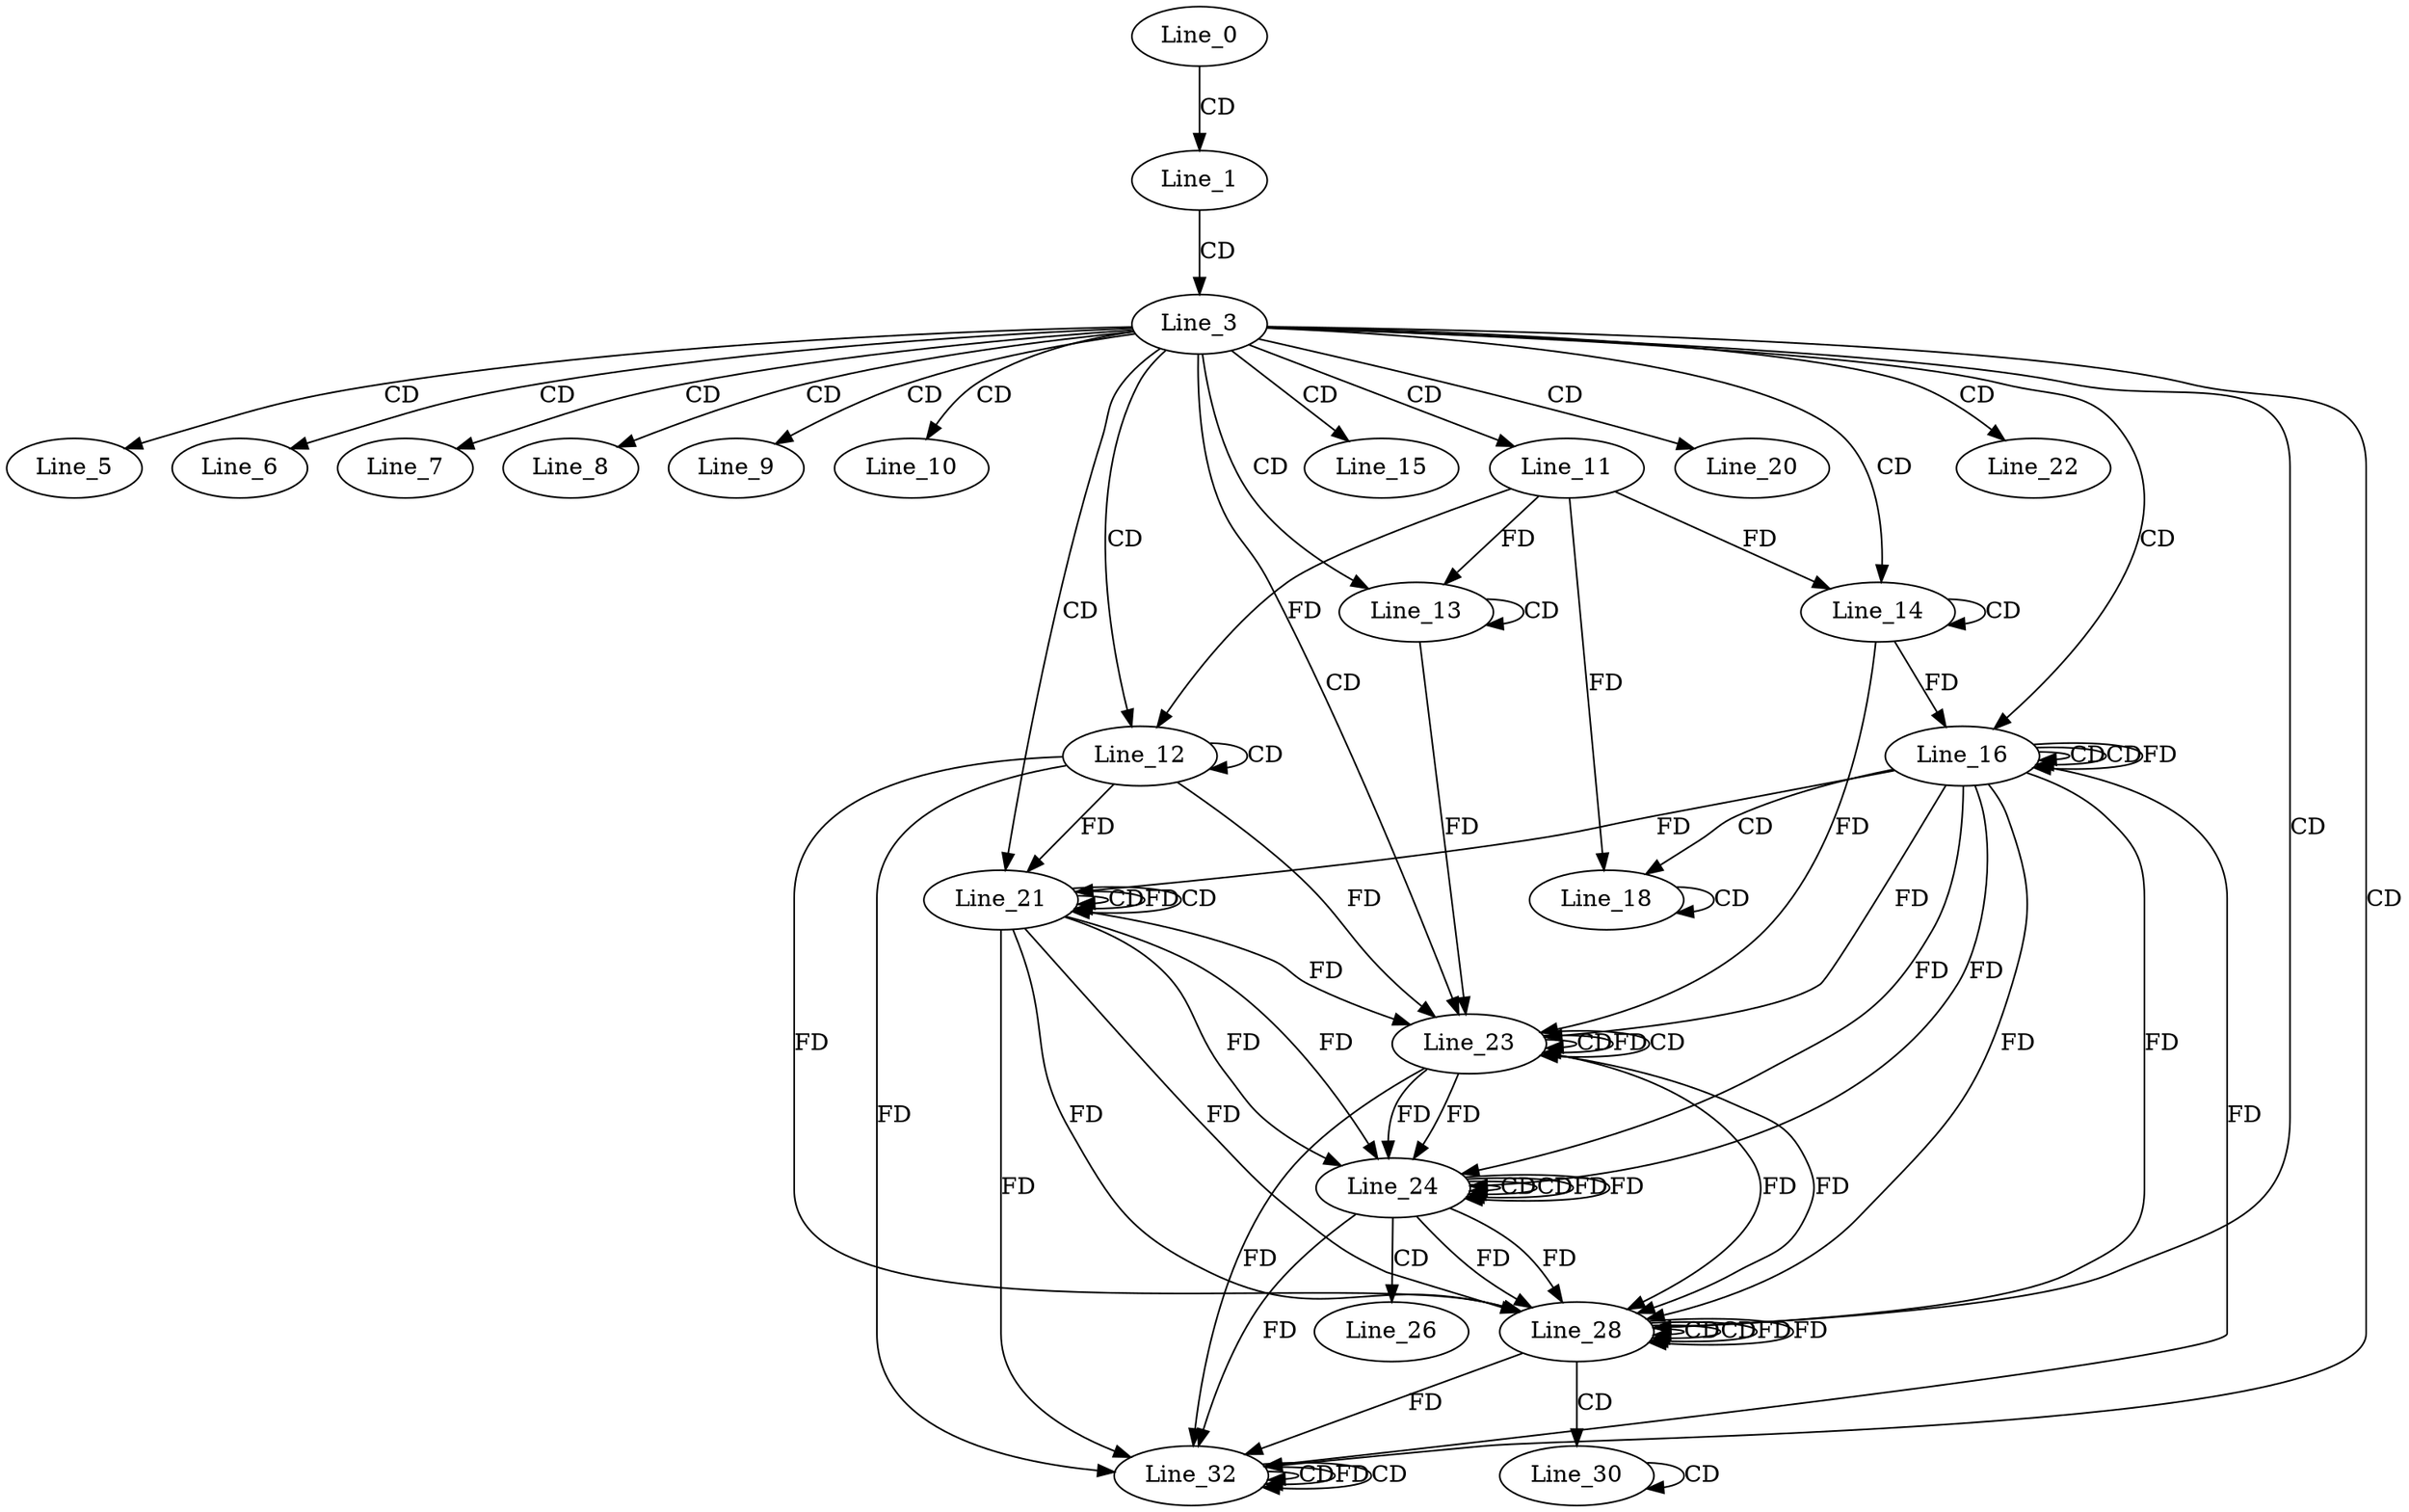 digraph G {
  Line_0;
  Line_1;
  Line_3;
  Line_5;
  Line_6;
  Line_7;
  Line_8;
  Line_9;
  Line_10;
  Line_11;
  Line_12;
  Line_12;
  Line_13;
  Line_13;
  Line_14;
  Line_14;
  Line_15;
  Line_16;
  Line_16;
  Line_16;
  Line_18;
  Line_18;
  Line_20;
  Line_21;
  Line_21;
  Line_21;
  Line_21;
  Line_22;
  Line_23;
  Line_23;
  Line_23;
  Line_23;
  Line_24;
  Line_24;
  Line_24;
  Line_26;
  Line_28;
  Line_28;
  Line_28;
  Line_30;
  Line_30;
  Line_32;
  Line_32;
  Line_32;
  Line_32;
  Line_0 -> Line_1 [ label="CD" ];
  Line_1 -> Line_3 [ label="CD" ];
  Line_3 -> Line_5 [ label="CD" ];
  Line_3 -> Line_6 [ label="CD" ];
  Line_3 -> Line_7 [ label="CD" ];
  Line_3 -> Line_8 [ label="CD" ];
  Line_3 -> Line_9 [ label="CD" ];
  Line_3 -> Line_10 [ label="CD" ];
  Line_3 -> Line_11 [ label="CD" ];
  Line_3 -> Line_12 [ label="CD" ];
  Line_12 -> Line_12 [ label="CD" ];
  Line_11 -> Line_12 [ label="FD" ];
  Line_3 -> Line_13 [ label="CD" ];
  Line_13 -> Line_13 [ label="CD" ];
  Line_11 -> Line_13 [ label="FD" ];
  Line_3 -> Line_14 [ label="CD" ];
  Line_14 -> Line_14 [ label="CD" ];
  Line_11 -> Line_14 [ label="FD" ];
  Line_3 -> Line_15 [ label="CD" ];
  Line_3 -> Line_16 [ label="CD" ];
  Line_16 -> Line_16 [ label="CD" ];
  Line_14 -> Line_16 [ label="FD" ];
  Line_16 -> Line_16 [ label="CD" ];
  Line_16 -> Line_16 [ label="FD" ];
  Line_16 -> Line_18 [ label="CD" ];
  Line_18 -> Line_18 [ label="CD" ];
  Line_11 -> Line_18 [ label="FD" ];
  Line_3 -> Line_20 [ label="CD" ];
  Line_3 -> Line_21 [ label="CD" ];
  Line_21 -> Line_21 [ label="CD" ];
  Line_16 -> Line_21 [ label="FD" ];
  Line_12 -> Line_21 [ label="FD" ];
  Line_21 -> Line_21 [ label="FD" ];
  Line_21 -> Line_21 [ label="CD" ];
  Line_3 -> Line_22 [ label="CD" ];
  Line_3 -> Line_23 [ label="CD" ];
  Line_23 -> Line_23 [ label="CD" ];
  Line_21 -> Line_23 [ label="FD" ];
  Line_16 -> Line_23 [ label="FD" ];
  Line_12 -> Line_23 [ label="FD" ];
  Line_23 -> Line_23 [ label="FD" ];
  Line_23 -> Line_23 [ label="CD" ];
  Line_13 -> Line_23 [ label="FD" ];
  Line_14 -> Line_23 [ label="FD" ];
  Line_24 -> Line_24 [ label="CD" ];
  Line_23 -> Line_24 [ label="FD" ];
  Line_21 -> Line_24 [ label="FD" ];
  Line_16 -> Line_24 [ label="FD" ];
  Line_24 -> Line_24 [ label="CD" ];
  Line_24 -> Line_24 [ label="FD" ];
  Line_23 -> Line_24 [ label="FD" ];
  Line_21 -> Line_24 [ label="FD" ];
  Line_16 -> Line_24 [ label="FD" ];
  Line_24 -> Line_26 [ label="CD" ];
  Line_3 -> Line_28 [ label="CD" ];
  Line_28 -> Line_28 [ label="CD" ];
  Line_24 -> Line_28 [ label="FD" ];
  Line_23 -> Line_28 [ label="FD" ];
  Line_21 -> Line_28 [ label="FD" ];
  Line_16 -> Line_28 [ label="FD" ];
  Line_12 -> Line_28 [ label="FD" ];
  Line_28 -> Line_28 [ label="CD" ];
  Line_28 -> Line_28 [ label="FD" ];
  Line_24 -> Line_28 [ label="FD" ];
  Line_23 -> Line_28 [ label="FD" ];
  Line_21 -> Line_28 [ label="FD" ];
  Line_16 -> Line_28 [ label="FD" ];
  Line_28 -> Line_30 [ label="CD" ];
  Line_30 -> Line_30 [ label="CD" ];
  Line_3 -> Line_32 [ label="CD" ];
  Line_32 -> Line_32 [ label="CD" ];
  Line_28 -> Line_32 [ label="FD" ];
  Line_24 -> Line_32 [ label="FD" ];
  Line_23 -> Line_32 [ label="FD" ];
  Line_21 -> Line_32 [ label="FD" ];
  Line_16 -> Line_32 [ label="FD" ];
  Line_12 -> Line_32 [ label="FD" ];
  Line_32 -> Line_32 [ label="FD" ];
  Line_32 -> Line_32 [ label="CD" ];
  Line_24 -> Line_24 [ label="FD" ];
  Line_28 -> Line_28 [ label="FD" ];
}

